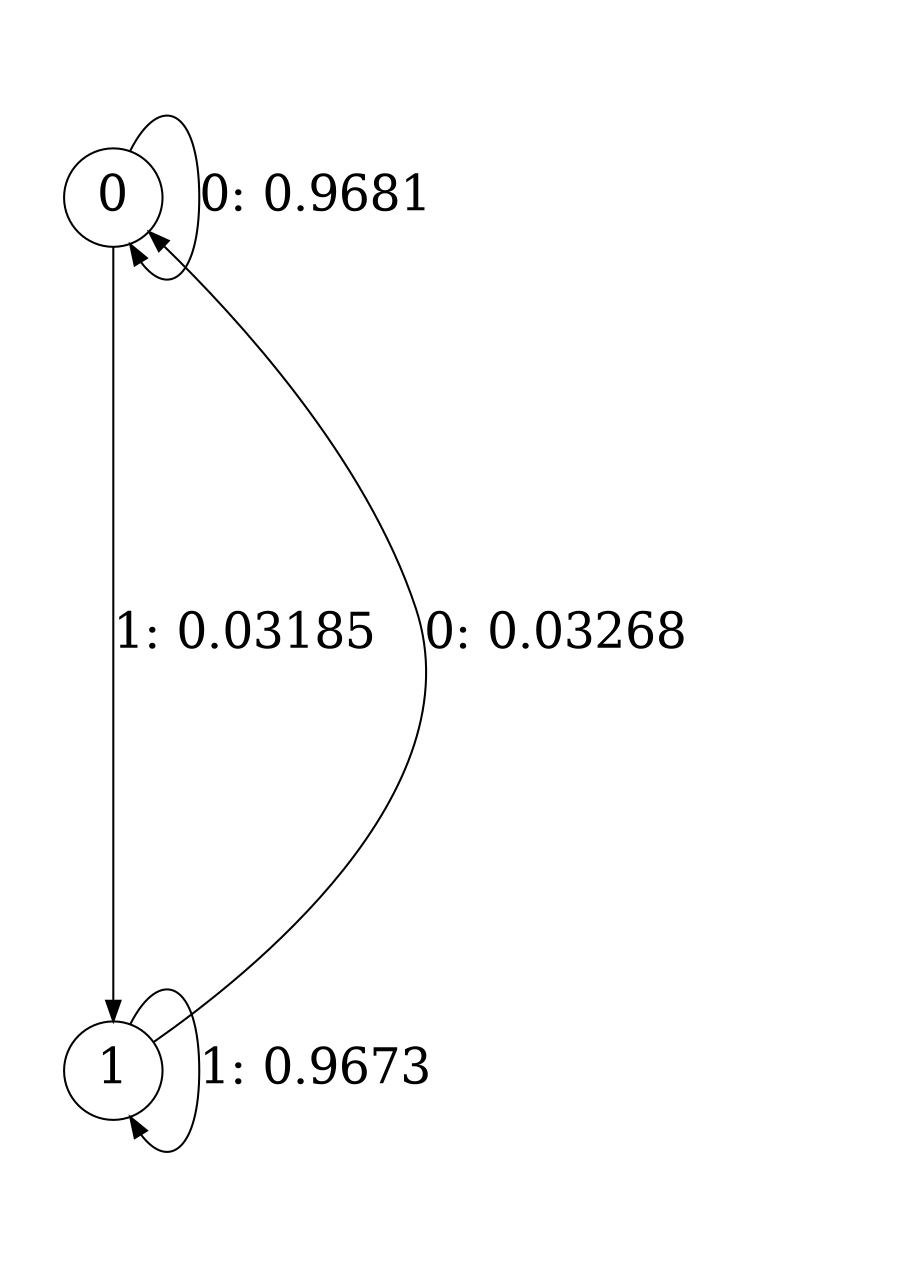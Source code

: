 digraph "ch1_face_grouped_ms_L15" {
size = "6,8.5";
ratio = "fill";
node [shape = circle];
node [fontsize = 24];
edge [fontsize = 24];
0 -> 0 [label = "0: 0.9681   "];
0 -> 1 [label = "1: 0.03185  "];
1 -> 0 [label = "0: 0.03268  "];
1 -> 1 [label = "1: 0.9673   "];
}